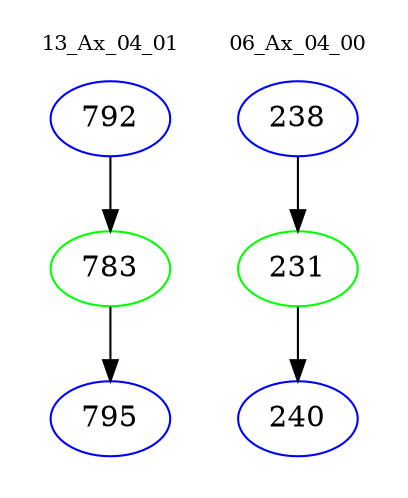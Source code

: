 digraph{
subgraph cluster_0 {
color = white
label = "13_Ax_04_01";
fontsize=10;
T0_792 [label="792", color="blue"]
T0_792 -> T0_783 [color="black"]
T0_783 [label="783", color="green"]
T0_783 -> T0_795 [color="black"]
T0_795 [label="795", color="blue"]
}
subgraph cluster_1 {
color = white
label = "06_Ax_04_00";
fontsize=10;
T1_238 [label="238", color="blue"]
T1_238 -> T1_231 [color="black"]
T1_231 [label="231", color="green"]
T1_231 -> T1_240 [color="black"]
T1_240 [label="240", color="blue"]
}
}
